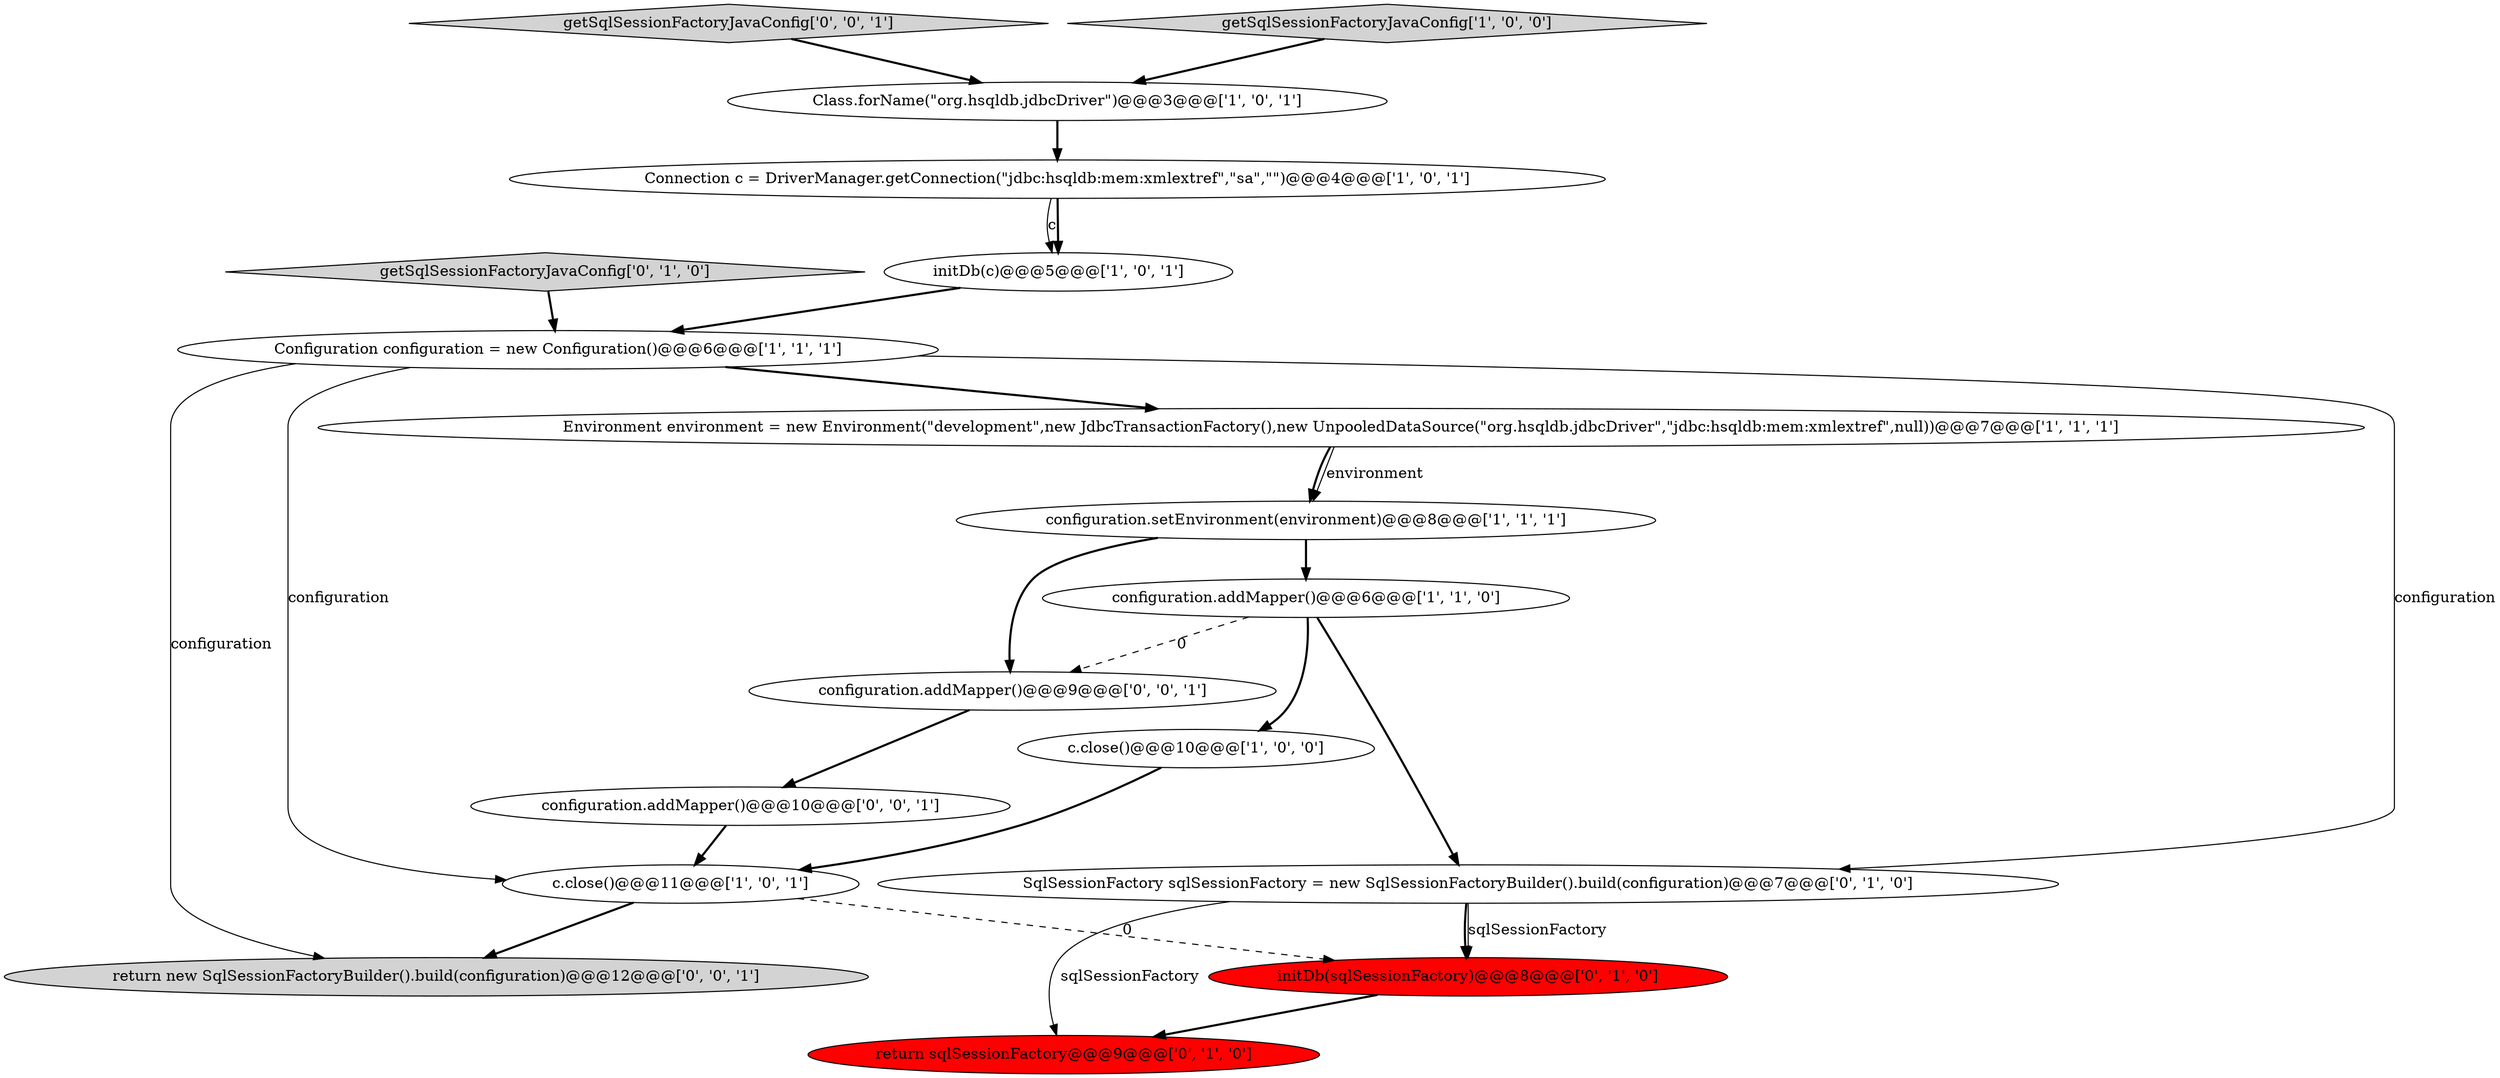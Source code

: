 digraph {
15 [style = filled, label = "configuration.addMapper()@@@10@@@['0', '0', '1']", fillcolor = white, shape = ellipse image = "AAA0AAABBB3BBB"];
0 [style = filled, label = "Class.forName(\"org.hsqldb.jdbcDriver\")@@@3@@@['1', '0', '1']", fillcolor = white, shape = ellipse image = "AAA0AAABBB1BBB"];
11 [style = filled, label = "SqlSessionFactory sqlSessionFactory = new SqlSessionFactoryBuilder().build(configuration)@@@7@@@['0', '1', '0']", fillcolor = white, shape = ellipse image = "AAA0AAABBB2BBB"];
13 [style = filled, label = "getSqlSessionFactoryJavaConfig['0', '1', '0']", fillcolor = lightgray, shape = diamond image = "AAA0AAABBB2BBB"];
12 [style = filled, label = "initDb(sqlSessionFactory)@@@8@@@['0', '1', '0']", fillcolor = red, shape = ellipse image = "AAA1AAABBB2BBB"];
16 [style = filled, label = "getSqlSessionFactoryJavaConfig['0', '0', '1']", fillcolor = lightgray, shape = diamond image = "AAA0AAABBB3BBB"];
17 [style = filled, label = "return new SqlSessionFactoryBuilder().build(configuration)@@@12@@@['0', '0', '1']", fillcolor = lightgray, shape = ellipse image = "AAA0AAABBB3BBB"];
6 [style = filled, label = "initDb(c)@@@5@@@['1', '0', '1']", fillcolor = white, shape = ellipse image = "AAA0AAABBB1BBB"];
8 [style = filled, label = "configuration.setEnvironment(environment)@@@8@@@['1', '1', '1']", fillcolor = white, shape = ellipse image = "AAA0AAABBB1BBB"];
9 [style = filled, label = "getSqlSessionFactoryJavaConfig['1', '0', '0']", fillcolor = lightgray, shape = diamond image = "AAA0AAABBB1BBB"];
10 [style = filled, label = "return sqlSessionFactory@@@9@@@['0', '1', '0']", fillcolor = red, shape = ellipse image = "AAA1AAABBB2BBB"];
3 [style = filled, label = "configuration.addMapper()@@@6@@@['1', '1', '0']", fillcolor = white, shape = ellipse image = "AAA0AAABBB1BBB"];
4 [style = filled, label = "Configuration configuration = new Configuration()@@@6@@@['1', '1', '1']", fillcolor = white, shape = ellipse image = "AAA0AAABBB1BBB"];
5 [style = filled, label = "c.close()@@@11@@@['1', '0', '1']", fillcolor = white, shape = ellipse image = "AAA0AAABBB1BBB"];
7 [style = filled, label = "Environment environment = new Environment(\"development\",new JdbcTransactionFactory(),new UnpooledDataSource(\"org.hsqldb.jdbcDriver\",\"jdbc:hsqldb:mem:xmlextref\",null))@@@7@@@['1', '1', '1']", fillcolor = white, shape = ellipse image = "AAA0AAABBB1BBB"];
1 [style = filled, label = "Connection c = DriverManager.getConnection(\"jdbc:hsqldb:mem:xmlextref\",\"sa\",\"\")@@@4@@@['1', '0', '1']", fillcolor = white, shape = ellipse image = "AAA0AAABBB1BBB"];
2 [style = filled, label = "c.close()@@@10@@@['1', '0', '0']", fillcolor = white, shape = ellipse image = "AAA0AAABBB1BBB"];
14 [style = filled, label = "configuration.addMapper()@@@9@@@['0', '0', '1']", fillcolor = white, shape = ellipse image = "AAA0AAABBB3BBB"];
16->0 [style = bold, label=""];
5->12 [style = dashed, label="0"];
4->17 [style = solid, label="configuration"];
9->0 [style = bold, label=""];
8->3 [style = bold, label=""];
3->11 [style = bold, label=""];
8->14 [style = bold, label=""];
11->12 [style = bold, label=""];
11->10 [style = solid, label="sqlSessionFactory"];
7->8 [style = bold, label=""];
5->17 [style = bold, label=""];
4->7 [style = bold, label=""];
15->5 [style = bold, label=""];
6->4 [style = bold, label=""];
1->6 [style = solid, label="c"];
12->10 [style = bold, label=""];
1->6 [style = bold, label=""];
11->12 [style = solid, label="sqlSessionFactory"];
3->2 [style = bold, label=""];
0->1 [style = bold, label=""];
4->5 [style = solid, label="configuration"];
7->8 [style = solid, label="environment"];
14->15 [style = bold, label=""];
3->14 [style = dashed, label="0"];
4->11 [style = solid, label="configuration"];
2->5 [style = bold, label=""];
13->4 [style = bold, label=""];
}
